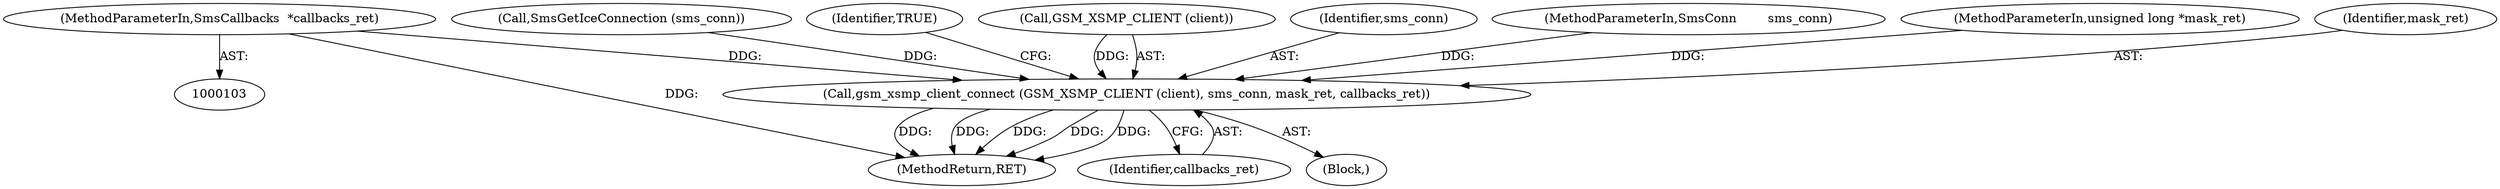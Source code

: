 digraph "0_gnome-session_b0dc999e0b45355314616321dbb6cb71e729fc9d_4@pointer" {
"1000107" [label="(MethodParameterIn,SmsCallbacks  *callbacks_ret)"];
"1000159" [label="(Call,gsm_xsmp_client_connect (GSM_XSMP_CLIENT (client), sms_conn, mask_ret, callbacks_ret))"];
"1000109" [label="(Block,)"];
"1000134" [label="(Call,SmsGetIceConnection (sms_conn))"];
"1000166" [label="(Identifier,TRUE)"];
"1000160" [label="(Call,GSM_XSMP_CLIENT (client))"];
"1000167" [label="(MethodReturn,RET)"];
"1000162" [label="(Identifier,sms_conn)"];
"1000104" [label="(MethodParameterIn,SmsConn        sms_conn)"];
"1000106" [label="(MethodParameterIn,unsigned long *mask_ret)"];
"1000163" [label="(Identifier,mask_ret)"];
"1000159" [label="(Call,gsm_xsmp_client_connect (GSM_XSMP_CLIENT (client), sms_conn, mask_ret, callbacks_ret))"];
"1000164" [label="(Identifier,callbacks_ret)"];
"1000107" [label="(MethodParameterIn,SmsCallbacks  *callbacks_ret)"];
"1000107" -> "1000103"  [label="AST: "];
"1000107" -> "1000167"  [label="DDG: "];
"1000107" -> "1000159"  [label="DDG: "];
"1000159" -> "1000109"  [label="AST: "];
"1000159" -> "1000164"  [label="CFG: "];
"1000160" -> "1000159"  [label="AST: "];
"1000162" -> "1000159"  [label="AST: "];
"1000163" -> "1000159"  [label="AST: "];
"1000164" -> "1000159"  [label="AST: "];
"1000166" -> "1000159"  [label="CFG: "];
"1000159" -> "1000167"  [label="DDG: "];
"1000159" -> "1000167"  [label="DDG: "];
"1000159" -> "1000167"  [label="DDG: "];
"1000159" -> "1000167"  [label="DDG: "];
"1000159" -> "1000167"  [label="DDG: "];
"1000160" -> "1000159"  [label="DDG: "];
"1000134" -> "1000159"  [label="DDG: "];
"1000104" -> "1000159"  [label="DDG: "];
"1000106" -> "1000159"  [label="DDG: "];
}
